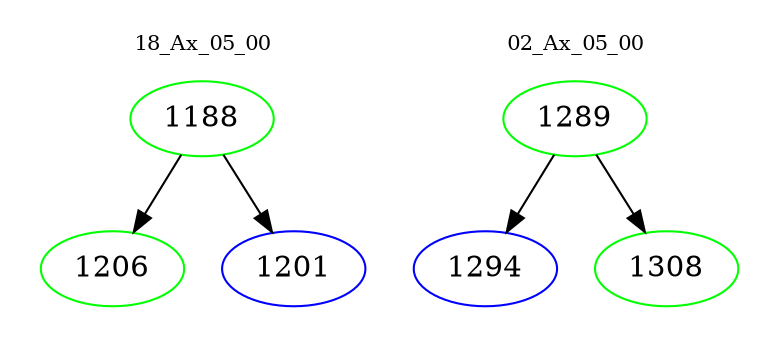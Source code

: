 digraph{
subgraph cluster_0 {
color = white
label = "18_Ax_05_00";
fontsize=10;
T0_1188 [label="1188", color="green"]
T0_1188 -> T0_1206 [color="black"]
T0_1206 [label="1206", color="green"]
T0_1188 -> T0_1201 [color="black"]
T0_1201 [label="1201", color="blue"]
}
subgraph cluster_1 {
color = white
label = "02_Ax_05_00";
fontsize=10;
T1_1289 [label="1289", color="green"]
T1_1289 -> T1_1294 [color="black"]
T1_1294 [label="1294", color="blue"]
T1_1289 -> T1_1308 [color="black"]
T1_1308 [label="1308", color="green"]
}
}
